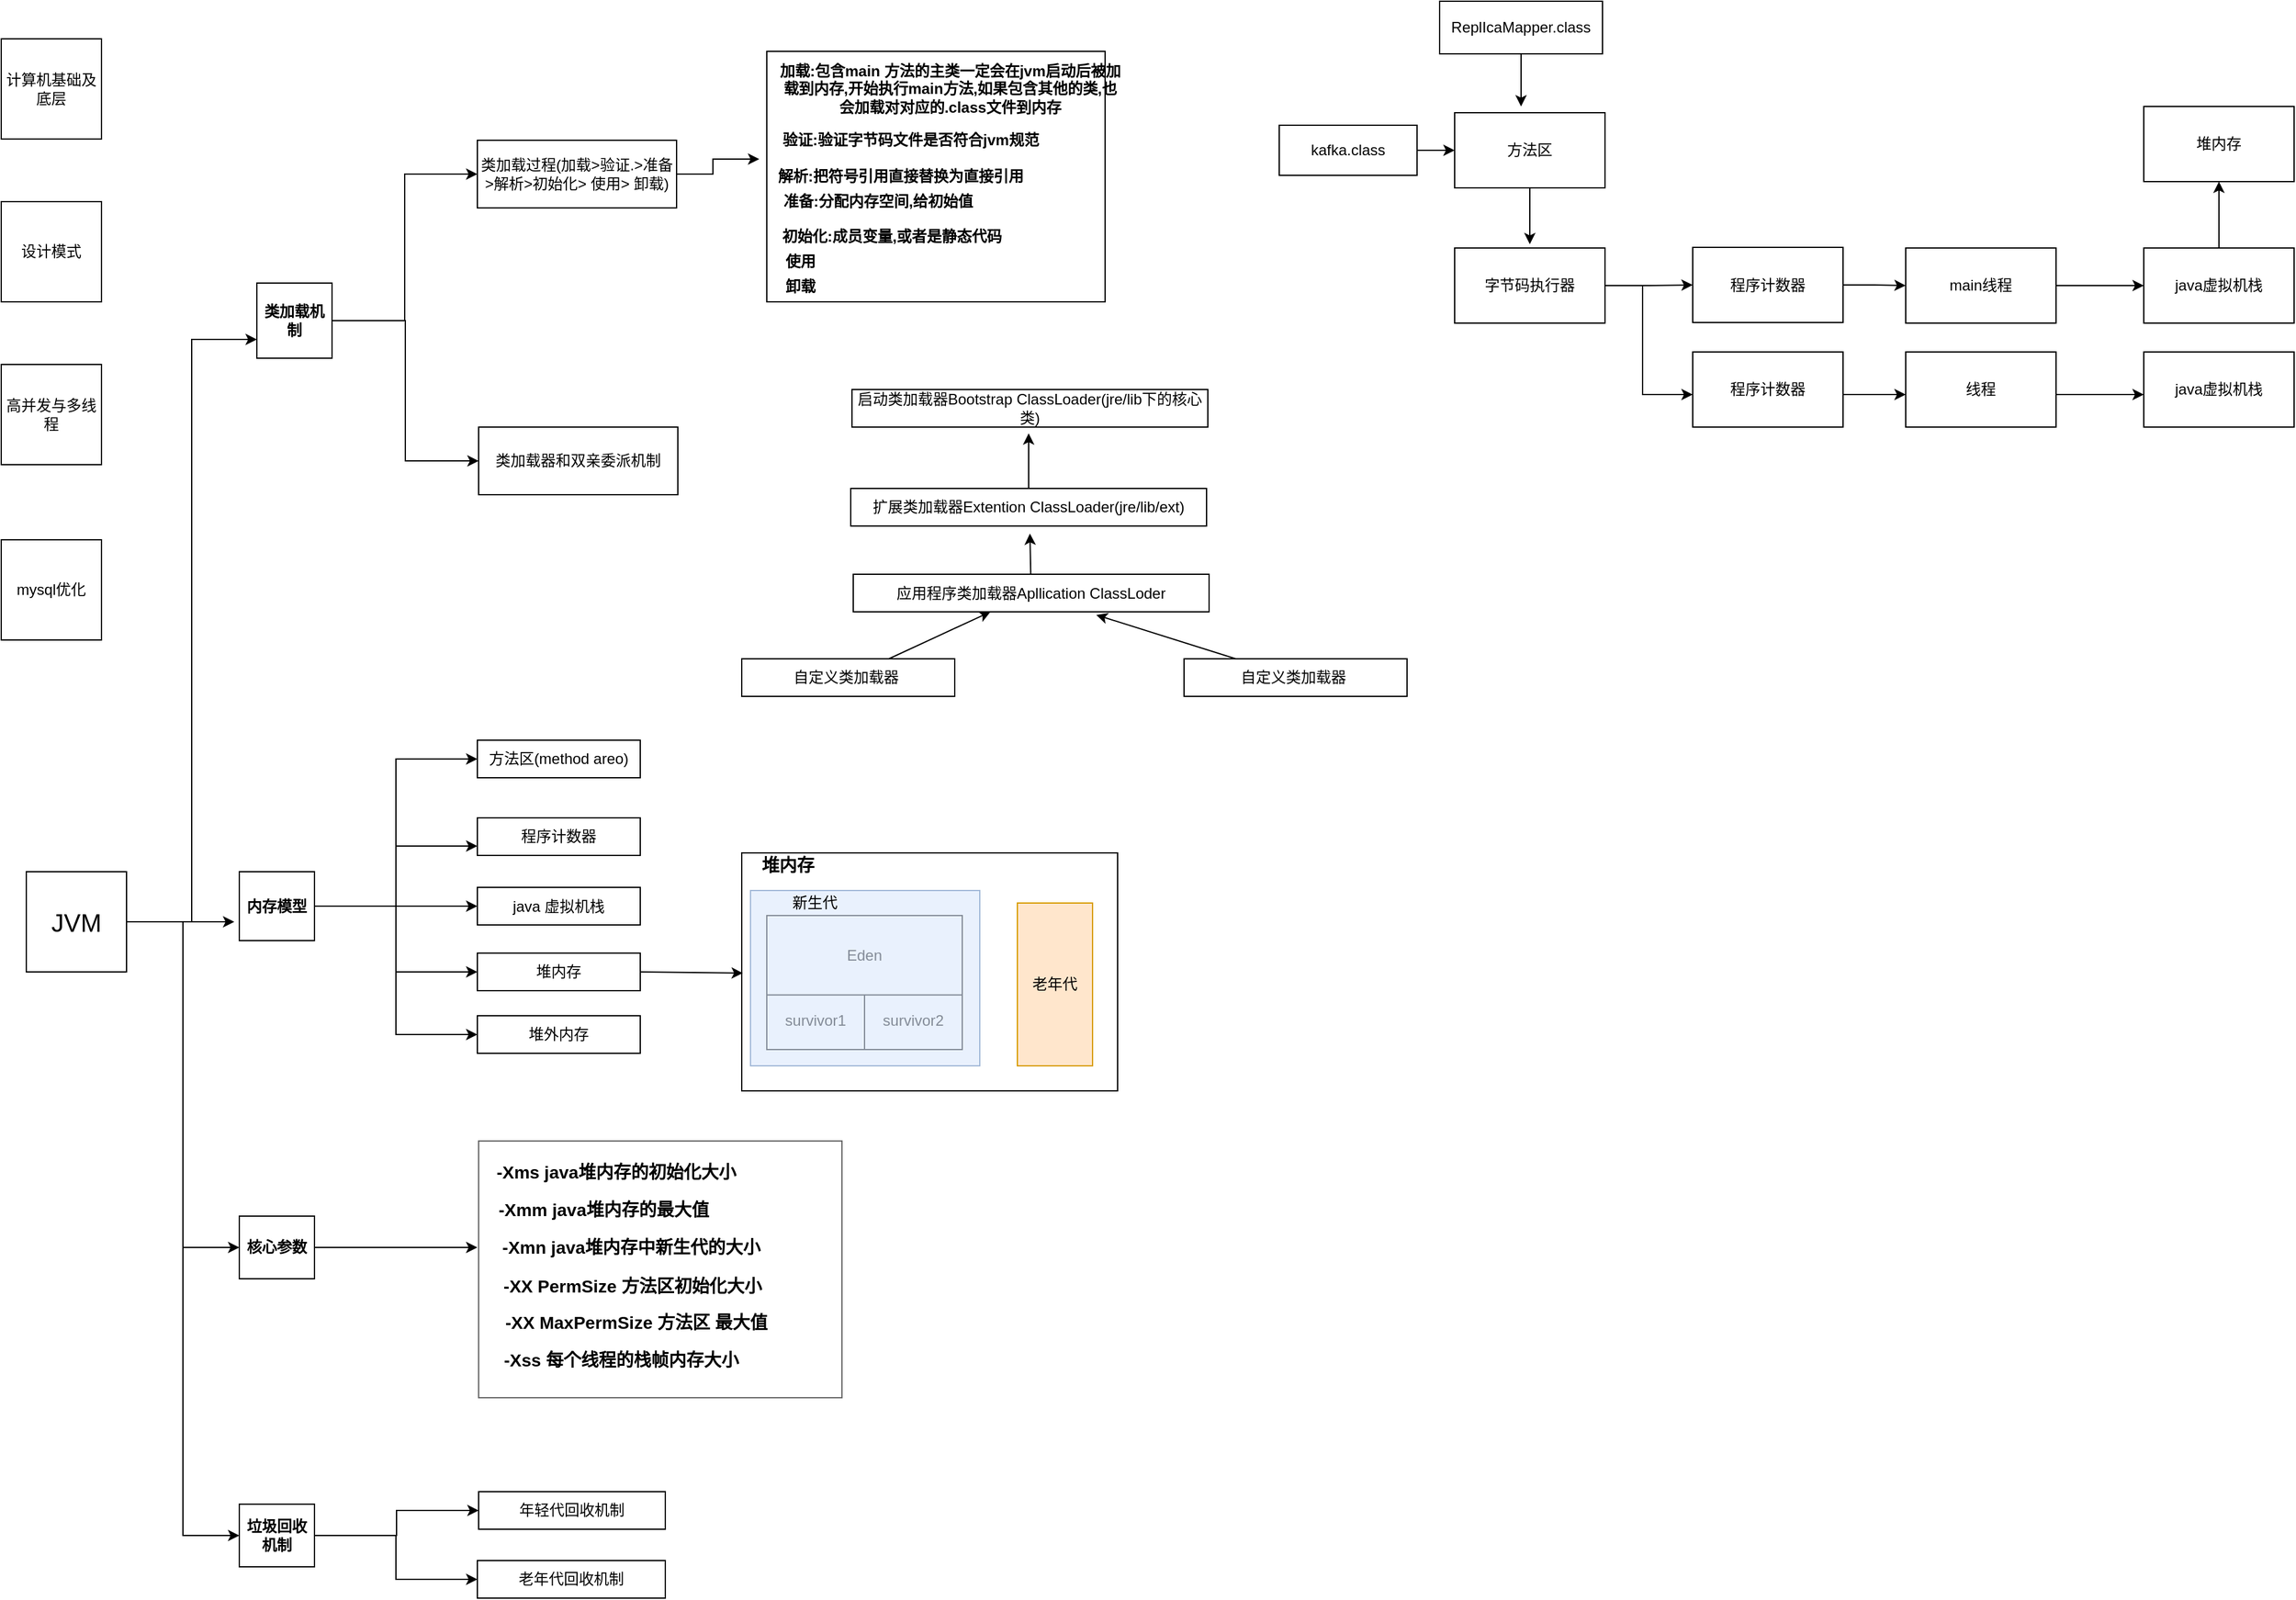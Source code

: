 <mxfile version="14.2.9" type="github">
  <diagram id="z3GyR7A54I9U31B_GoPv" name="Page-1">
    <mxGraphModel dx="925" dy="624" grid="1" gridSize="10" guides="1" tooltips="1" connect="1" arrows="1" fold="1" page="1" pageScale="1" pageWidth="827" pageHeight="1169" math="0" shadow="0">
      <root>
        <mxCell id="0" />
        <mxCell id="1" parent="0" />
        <mxCell id="F7ufn9WYuUFmv6JX8Vxq-1" value="计算机基础及底层" style="whiteSpace=wrap;html=1;aspect=fixed;" parent="1" vertex="1">
          <mxGeometry x="150" y="60" width="80" height="80" as="geometry" />
        </mxCell>
        <mxCell id="F7ufn9WYuUFmv6JX8Vxq-2" value="设计模式" style="whiteSpace=wrap;html=1;aspect=fixed;" parent="1" vertex="1">
          <mxGeometry x="150" y="190" width="80" height="80" as="geometry" />
        </mxCell>
        <mxCell id="F7ufn9WYuUFmv6JX8Vxq-3" value="高并发与多线程" style="whiteSpace=wrap;html=1;aspect=fixed;" parent="1" vertex="1">
          <mxGeometry x="150" y="320" width="80" height="80" as="geometry" />
        </mxCell>
        <mxCell id="F7ufn9WYuUFmv6JX8Vxq-4" value="mysql优化" style="whiteSpace=wrap;html=1;aspect=fixed;" parent="1" vertex="1">
          <mxGeometry x="150" y="460" width="80" height="80" as="geometry" />
        </mxCell>
        <mxCell id="in1QYTWhq0JFoHGU_2zg-88" style="edgeStyle=orthogonalEdgeStyle;rounded=0;orthogonalLoop=1;jettySize=auto;html=1;entryX=0;entryY=0.75;entryDx=0;entryDy=0;fontSize=14;" parent="1" source="0BP6MFCRVOub9Gm3sT_m-1" target="in1QYTWhq0JFoHGU_2zg-9" edge="1">
          <mxGeometry relative="1" as="geometry" />
        </mxCell>
        <mxCell id="in1QYTWhq0JFoHGU_2zg-89" style="edgeStyle=orthogonalEdgeStyle;rounded=0;orthogonalLoop=1;jettySize=auto;html=1;fontSize=14;" parent="1" edge="1">
          <mxGeometry relative="1" as="geometry">
            <mxPoint x="336" y="765" as="targetPoint" />
            <mxPoint x="256" y="765" as="sourcePoint" />
          </mxGeometry>
        </mxCell>
        <mxCell id="in1QYTWhq0JFoHGU_2zg-90" style="edgeStyle=orthogonalEdgeStyle;rounded=0;orthogonalLoop=1;jettySize=auto;html=1;exitX=1;exitY=0.5;exitDx=0;exitDy=0;entryX=0;entryY=0.5;entryDx=0;entryDy=0;fontSize=14;" parent="1" source="0BP6MFCRVOub9Gm3sT_m-1" target="in1QYTWhq0JFoHGU_2zg-2" edge="1">
          <mxGeometry relative="1" as="geometry" />
        </mxCell>
        <mxCell id="in1QYTWhq0JFoHGU_2zg-111" style="edgeStyle=orthogonalEdgeStyle;rounded=0;orthogonalLoop=1;jettySize=auto;html=1;entryX=0;entryY=0.5;entryDx=0;entryDy=0;fontSize=14;" parent="1" source="0BP6MFCRVOub9Gm3sT_m-1" target="in1QYTWhq0JFoHGU_2zg-3" edge="1">
          <mxGeometry relative="1" as="geometry" />
        </mxCell>
        <mxCell id="0BP6MFCRVOub9Gm3sT_m-1" value="&lt;font style=&quot;font-size: 20px&quot;&gt;JVM&lt;/font&gt;" style="whiteSpace=wrap;html=1;aspect=fixed;" parent="1" vertex="1">
          <mxGeometry x="170" y="725" width="80" height="80" as="geometry" />
        </mxCell>
        <mxCell id="in1QYTWhq0JFoHGU_2zg-91" style="edgeStyle=orthogonalEdgeStyle;rounded=0;orthogonalLoop=1;jettySize=auto;html=1;entryX=0;entryY=0.5;entryDx=0;entryDy=0;fontSize=14;" parent="1" source="in1QYTWhq0JFoHGU_2zg-1" target="in1QYTWhq0JFoHGU_2zg-87" edge="1">
          <mxGeometry relative="1" as="geometry" />
        </mxCell>
        <mxCell id="in1QYTWhq0JFoHGU_2zg-92" style="edgeStyle=orthogonalEdgeStyle;rounded=0;orthogonalLoop=1;jettySize=auto;html=1;entryX=0;entryY=0.75;entryDx=0;entryDy=0;fontSize=14;" parent="1" source="in1QYTWhq0JFoHGU_2zg-1" target="in1QYTWhq0JFoHGU_2zg-11" edge="1">
          <mxGeometry relative="1" as="geometry" />
        </mxCell>
        <mxCell id="in1QYTWhq0JFoHGU_2zg-94" style="edgeStyle=none;rounded=0;orthogonalLoop=1;jettySize=auto;html=1;exitX=1;exitY=0.5;exitDx=0;exitDy=0;entryX=0;entryY=0.5;entryDx=0;entryDy=0;fontSize=14;" parent="1" source="in1QYTWhq0JFoHGU_2zg-1" target="in1QYTWhq0JFoHGU_2zg-8" edge="1">
          <mxGeometry relative="1" as="geometry" />
        </mxCell>
        <mxCell id="in1QYTWhq0JFoHGU_2zg-95" style="edgeStyle=orthogonalEdgeStyle;rounded=0;orthogonalLoop=1;jettySize=auto;html=1;entryX=0;entryY=0.5;entryDx=0;entryDy=0;fontSize=14;" parent="1" source="in1QYTWhq0JFoHGU_2zg-1" target="in1QYTWhq0JFoHGU_2zg-7" edge="1">
          <mxGeometry relative="1" as="geometry" />
        </mxCell>
        <mxCell id="in1QYTWhq0JFoHGU_2zg-96" style="edgeStyle=orthogonalEdgeStyle;rounded=0;orthogonalLoop=1;jettySize=auto;html=1;entryX=0;entryY=0.5;entryDx=0;entryDy=0;fontSize=14;" parent="1" source="in1QYTWhq0JFoHGU_2zg-1" target="in1QYTWhq0JFoHGU_2zg-10" edge="1">
          <mxGeometry relative="1" as="geometry" />
        </mxCell>
        <mxCell id="in1QYTWhq0JFoHGU_2zg-1" value="&lt;b&gt;内存模型&lt;/b&gt;" style="rounded=0;whiteSpace=wrap;html=1;" parent="1" vertex="1">
          <mxGeometry x="340" y="725" width="60" height="55" as="geometry" />
        </mxCell>
        <mxCell id="in1QYTWhq0JFoHGU_2zg-109" style="edgeStyle=none;rounded=0;orthogonalLoop=1;jettySize=auto;html=1;fontSize=14;" parent="1" source="in1QYTWhq0JFoHGU_2zg-2" edge="1">
          <mxGeometry relative="1" as="geometry">
            <mxPoint x="530" y="1025" as="targetPoint" />
          </mxGeometry>
        </mxCell>
        <mxCell id="in1QYTWhq0JFoHGU_2zg-2" value="&lt;b&gt;核心参数&lt;/b&gt;" style="rounded=0;whiteSpace=wrap;html=1;" parent="1" vertex="1">
          <mxGeometry x="340" y="1000" width="60" height="50" as="geometry" />
        </mxCell>
        <mxCell id="in1QYTWhq0JFoHGU_2zg-113" style="edgeStyle=orthogonalEdgeStyle;rounded=0;orthogonalLoop=1;jettySize=auto;html=1;exitX=1;exitY=0.5;exitDx=0;exitDy=0;entryX=0;entryY=0.5;entryDx=0;entryDy=0;fontSize=14;" parent="1" source="in1QYTWhq0JFoHGU_2zg-3" target="in1QYTWhq0JFoHGU_2zg-4" edge="1">
          <mxGeometry relative="1" as="geometry" />
        </mxCell>
        <mxCell id="in1QYTWhq0JFoHGU_2zg-114" style="edgeStyle=orthogonalEdgeStyle;rounded=0;orthogonalLoop=1;jettySize=auto;html=1;entryX=0;entryY=0.5;entryDx=0;entryDy=0;fontSize=14;" parent="1" source="in1QYTWhq0JFoHGU_2zg-3" target="in1QYTWhq0JFoHGU_2zg-5" edge="1">
          <mxGeometry relative="1" as="geometry" />
        </mxCell>
        <mxCell id="in1QYTWhq0JFoHGU_2zg-3" value="&lt;b&gt;垃圾回收机制&lt;/b&gt;" style="rounded=0;whiteSpace=wrap;html=1;" parent="1" vertex="1">
          <mxGeometry x="340" y="1230" width="60" height="50" as="geometry" />
        </mxCell>
        <mxCell id="in1QYTWhq0JFoHGU_2zg-4" value="年轻代回收机制" style="rounded=0;whiteSpace=wrap;html=1;" parent="1" vertex="1">
          <mxGeometry x="531" y="1220" width="149" height="30" as="geometry" />
        </mxCell>
        <mxCell id="in1QYTWhq0JFoHGU_2zg-5" value="老年代回收机制" style="rounded=0;whiteSpace=wrap;html=1;" parent="1" vertex="1">
          <mxGeometry x="530" y="1275" width="150" height="30" as="geometry" />
        </mxCell>
        <mxCell id="in1QYTWhq0JFoHGU_2zg-110" style="edgeStyle=none;rounded=0;orthogonalLoop=1;jettySize=auto;html=1;exitX=1;exitY=0.5;exitDx=0;exitDy=0;entryX=0.003;entryY=0.505;entryDx=0;entryDy=0;entryPerimeter=0;fontSize=14;" parent="1" source="in1QYTWhq0JFoHGU_2zg-7" target="in1QYTWhq0JFoHGU_2zg-81" edge="1">
          <mxGeometry relative="1" as="geometry" />
        </mxCell>
        <mxCell id="in1QYTWhq0JFoHGU_2zg-7" value="堆内存" style="rounded=0;whiteSpace=wrap;html=1;" parent="1" vertex="1">
          <mxGeometry x="530" y="790" width="130" height="30" as="geometry" />
        </mxCell>
        <mxCell id="in1QYTWhq0JFoHGU_2zg-8" value="java 虚拟机栈" style="rounded=0;whiteSpace=wrap;html=1;" parent="1" vertex="1">
          <mxGeometry x="530" y="737.5" width="130" height="30" as="geometry" />
        </mxCell>
        <mxCell id="WIEAwptK6OVoQAMgSk5o-18" style="edgeStyle=orthogonalEdgeStyle;rounded=0;orthogonalLoop=1;jettySize=auto;html=1;entryX=0;entryY=0.5;entryDx=0;entryDy=0;" parent="1" source="in1QYTWhq0JFoHGU_2zg-9" target="WIEAwptK6OVoQAMgSk5o-2" edge="1">
          <mxGeometry relative="1" as="geometry">
            <mxPoint x="524" y="285" as="targetPoint" />
          </mxGeometry>
        </mxCell>
        <mxCell id="WIEAwptK6OVoQAMgSk5o-28" style="edgeStyle=orthogonalEdgeStyle;rounded=0;orthogonalLoop=1;jettySize=auto;html=1;entryX=0;entryY=0.5;entryDx=0;entryDy=0;" parent="1" source="in1QYTWhq0JFoHGU_2zg-9" target="WIEAwptK6OVoQAMgSk5o-24" edge="1">
          <mxGeometry relative="1" as="geometry" />
        </mxCell>
        <mxCell id="in1QYTWhq0JFoHGU_2zg-9" value="&lt;b&gt;类加载机制&lt;/b&gt;" style="rounded=0;whiteSpace=wrap;html=1;" parent="1" vertex="1">
          <mxGeometry x="354" y="255" width="60" height="60" as="geometry" />
        </mxCell>
        <mxCell id="in1QYTWhq0JFoHGU_2zg-10" value="堆外内存" style="rounded=0;whiteSpace=wrap;html=1;" parent="1" vertex="1">
          <mxGeometry x="530" y="840" width="130" height="30" as="geometry" />
        </mxCell>
        <mxCell id="in1QYTWhq0JFoHGU_2zg-11" value="程序计数器" style="rounded=0;whiteSpace=wrap;html=1;" parent="1" vertex="1">
          <mxGeometry x="530" y="682" width="130" height="30" as="geometry" />
        </mxCell>
        <mxCell id="in1QYTWhq0JFoHGU_2zg-87" value="方法区(method areo)" style="rounded=0;whiteSpace=wrap;html=1;" parent="1" vertex="1">
          <mxGeometry x="530" y="620" width="130" height="30" as="geometry" />
        </mxCell>
        <mxCell id="in1QYTWhq0JFoHGU_2zg-63" value="" style="shape=table;html=1;whiteSpace=wrap;startSize=0;container=1;collapsible=0;childLayout=tableLayout;" parent="1" vertex="1">
          <mxGeometry x="761" y="821.42" width="156" height="45.58" as="geometry" />
        </mxCell>
        <mxCell id="in1QYTWhq0JFoHGU_2zg-64" value="" style="shape=partialRectangle;html=1;whiteSpace=wrap;collapsible=0;dropTarget=0;pointerEvents=0;fillColor=none;top=0;left=0;bottom=0;right=0;points=[[0,0.5],[1,0.5]];portConstraint=eastwest;" parent="in1QYTWhq0JFoHGU_2zg-63" vertex="1">
          <mxGeometry width="156" height="46" as="geometry" />
        </mxCell>
        <mxCell id="in1QYTWhq0JFoHGU_2zg-65" value="survivor1" style="shape=partialRectangle;html=1;whiteSpace=wrap;connectable=0;overflow=hidden;fillColor=none;top=0;left=0;bottom=0;right=0;" parent="in1QYTWhq0JFoHGU_2zg-64" vertex="1">
          <mxGeometry width="78" height="46" as="geometry" />
        </mxCell>
        <mxCell id="in1QYTWhq0JFoHGU_2zg-66" value="survivor2" style="shape=partialRectangle;html=1;whiteSpace=wrap;connectable=0;overflow=hidden;fillColor=none;top=0;left=0;bottom=0;right=0;" parent="in1QYTWhq0JFoHGU_2zg-64" vertex="1">
          <mxGeometry x="78" width="78" height="46" as="geometry" />
        </mxCell>
        <mxCell id="in1QYTWhq0JFoHGU_2zg-67" value="" style="shape=table;html=1;whiteSpace=wrap;startSize=0;container=1;collapsible=0;childLayout=tableLayout;" parent="1" vertex="1">
          <mxGeometry x="761" y="760" width="156" height="63.42" as="geometry" />
        </mxCell>
        <mxCell id="in1QYTWhq0JFoHGU_2zg-68" value="" style="shape=partialRectangle;html=1;whiteSpace=wrap;collapsible=0;dropTarget=0;pointerEvents=0;fillColor=none;top=0;left=0;bottom=0;right=0;points=[[0,0.5],[1,0.5]];portConstraint=eastwest;" parent="in1QYTWhq0JFoHGU_2zg-67" vertex="1">
          <mxGeometry width="156" height="63" as="geometry" />
        </mxCell>
        <mxCell id="in1QYTWhq0JFoHGU_2zg-69" value="Eden" style="shape=partialRectangle;html=1;whiteSpace=wrap;connectable=0;overflow=hidden;fillColor=none;top=0;left=0;bottom=0;right=0;" parent="in1QYTWhq0JFoHGU_2zg-68" vertex="1">
          <mxGeometry width="156" height="63" as="geometry" />
        </mxCell>
        <mxCell id="in1QYTWhq0JFoHGU_2zg-77" value="" style="shape=table;html=1;whiteSpace=wrap;startSize=0;container=1;collapsible=0;childLayout=tableLayout;fillColor=#ffe6cc;strokeColor=#d79b00;" parent="1" vertex="1">
          <mxGeometry x="961" y="750" width="60" height="130" as="geometry" />
        </mxCell>
        <mxCell id="in1QYTWhq0JFoHGU_2zg-78" value="" style="shape=partialRectangle;html=1;whiteSpace=wrap;collapsible=0;dropTarget=0;pointerEvents=0;fillColor=none;top=0;left=0;bottom=0;right=0;points=[[0,0.5],[1,0.5]];portConstraint=eastwest;" parent="in1QYTWhq0JFoHGU_2zg-77" vertex="1">
          <mxGeometry width="60" height="130" as="geometry" />
        </mxCell>
        <mxCell id="in1QYTWhq0JFoHGU_2zg-79" value="老年代" style="shape=partialRectangle;html=1;whiteSpace=wrap;connectable=0;overflow=hidden;fillColor=none;top=0;left=0;bottom=0;right=0;" parent="in1QYTWhq0JFoHGU_2zg-78" vertex="1">
          <mxGeometry width="60" height="130" as="geometry" />
        </mxCell>
        <mxCell id="in1QYTWhq0JFoHGU_2zg-76" value="" style="verticalLabelPosition=bottom;verticalAlign=top;html=1;shape=mxgraph.basic.rect;fillColor2=none;strokeWidth=1;size=20;indent=5;fillColor=#dae8fc;strokeColor=#6c8ebf;opacity=60;" parent="1" vertex="1">
          <mxGeometry x="748" y="740" width="183" height="140" as="geometry" />
        </mxCell>
        <mxCell id="in1QYTWhq0JFoHGU_2zg-80" value="新生代" style="text;html=1;align=center;verticalAlign=middle;resizable=0;points=[];autosize=1;" parent="1" vertex="1">
          <mxGeometry x="774" y="740" width="50" height="20" as="geometry" />
        </mxCell>
        <mxCell id="in1QYTWhq0JFoHGU_2zg-81" value="" style="verticalLabelPosition=bottom;verticalAlign=top;html=1;shape=mxgraph.basic.rect;fillColor2=none;strokeWidth=1;size=20;indent=5;fillColor=none;" parent="1" vertex="1">
          <mxGeometry x="741" y="710" width="300" height="190" as="geometry" />
        </mxCell>
        <mxCell id="in1QYTWhq0JFoHGU_2zg-85" value="&lt;b&gt;堆内存&lt;/b&gt;" style="text;html=1;strokeColor=none;fillColor=none;align=center;verticalAlign=middle;whiteSpace=wrap;rounded=0;fontSize=14;opacity=60;" parent="1" vertex="1">
          <mxGeometry x="748" y="710" width="60" height="20" as="geometry" />
        </mxCell>
        <mxCell id="in1QYTWhq0JFoHGU_2zg-98" value="" style="verticalLabelPosition=bottom;verticalAlign=top;html=1;shape=mxgraph.basic.rect;fillColor2=none;strokeWidth=1;size=20;indent=5;fillColor=none;fontSize=14;opacity=60;align=left;" parent="1" vertex="1">
          <mxGeometry x="531" y="940" width="290" height="205" as="geometry" />
        </mxCell>
        <mxCell id="in1QYTWhq0JFoHGU_2zg-100" value="&lt;div style=&quot;text-align: left ; line-height: 1.75&quot;&gt;-Xms  java堆内存的初始化大小&lt;/div&gt;" style="text;html=1;strokeColor=none;fillColor=none;align=center;verticalAlign=middle;whiteSpace=wrap;rounded=0;fontSize=14;opacity=60;fontStyle=1" parent="1" vertex="1">
          <mxGeometry x="541" y="955" width="200" height="20" as="geometry" />
        </mxCell>
        <mxCell id="in1QYTWhq0JFoHGU_2zg-101" value="&lt;div style=&quot;text-align: left ; line-height: 1.75&quot;&gt;-Xmm java堆内存的最大值&lt;/div&gt;" style="text;html=1;strokeColor=none;fillColor=none;align=center;verticalAlign=middle;whiteSpace=wrap;rounded=0;fontSize=14;opacity=60;fontStyle=1" parent="1" vertex="1">
          <mxGeometry x="531" y="985" width="200" height="20" as="geometry" />
        </mxCell>
        <mxCell id="in1QYTWhq0JFoHGU_2zg-102" value="&lt;div style=&quot;text-align: left ; line-height: 1.75&quot;&gt;-Xmn java堆内存中新生代的大小&lt;/div&gt;" style="text;html=1;strokeColor=none;fillColor=none;align=center;verticalAlign=middle;whiteSpace=wrap;rounded=0;fontSize=14;opacity=60;fontStyle=1" parent="1" vertex="1">
          <mxGeometry x="538" y="1015" width="230" height="20" as="geometry" />
        </mxCell>
        <mxCell id="in1QYTWhq0JFoHGU_2zg-103" value="&lt;div style=&quot;text-align: left ; line-height: 1.75&quot;&gt;&lt;div style=&quot;line-height: 1.75&quot;&gt;-XX PermSize 方法区初始化大小&lt;/div&gt;&lt;/div&gt;" style="text;html=1;strokeColor=none;fillColor=none;align=center;verticalAlign=middle;whiteSpace=wrap;rounded=0;fontSize=14;opacity=60;fontStyle=1" parent="1" vertex="1">
          <mxGeometry x="539" y="1046" width="230" height="20" as="geometry" />
        </mxCell>
        <mxCell id="in1QYTWhq0JFoHGU_2zg-104" value="&lt;div style=&quot;text-align: left ; line-height: 1.75&quot;&gt;&lt;div style=&quot;line-height: 1.75&quot;&gt;-XX MaxPermSize 方法区 最大值&lt;/div&gt;&lt;/div&gt;" style="text;html=1;strokeColor=none;fillColor=none;align=center;verticalAlign=middle;whiteSpace=wrap;rounded=0;fontSize=14;opacity=60;fontStyle=1" parent="1" vertex="1">
          <mxGeometry x="542" y="1075" width="230" height="20" as="geometry" />
        </mxCell>
        <mxCell id="in1QYTWhq0JFoHGU_2zg-108" value="&lt;div style=&quot;text-align: left ; line-height: 1.75&quot;&gt;&lt;div style=&quot;line-height: 1.75&quot;&gt;&lt;div style=&quot;line-height: 1.75&quot;&gt;-Xss   每个线程的栈帧内存大小&lt;/div&gt;&lt;/div&gt;&lt;/div&gt;" style="text;html=1;strokeColor=none;fillColor=none;align=center;verticalAlign=middle;whiteSpace=wrap;rounded=0;fontSize=14;opacity=60;fontStyle=1" parent="1" vertex="1">
          <mxGeometry x="530" y="1105" width="230" height="20" as="geometry" />
        </mxCell>
        <mxCell id="WIEAwptK6OVoQAMgSk5o-27" style="edgeStyle=orthogonalEdgeStyle;rounded=0;orthogonalLoop=1;jettySize=auto;html=1;entryX=0.033;entryY=-0.2;entryDx=0;entryDy=0;entryPerimeter=0;" parent="1" source="WIEAwptK6OVoQAMgSk5o-2" target="WIEAwptK6OVoQAMgSk5o-8" edge="1">
          <mxGeometry relative="1" as="geometry" />
        </mxCell>
        <mxCell id="WIEAwptK6OVoQAMgSk5o-2" value="类加载过程(加载&amp;gt;验证.&amp;gt;准备&amp;gt;解析&amp;gt;初始化&amp;gt; 使用&amp;gt; 卸载)" style="rounded=0;whiteSpace=wrap;html=1;" parent="1" vertex="1">
          <mxGeometry x="530" y="141" width="159" height="54" as="geometry" />
        </mxCell>
        <mxCell id="WIEAwptK6OVoQAMgSk5o-3" value="" style="rounded=0;whiteSpace=wrap;html=1;" parent="1" vertex="1">
          <mxGeometry x="761" y="70" width="270" height="200" as="geometry" />
        </mxCell>
        <mxCell id="WIEAwptK6OVoQAMgSk5o-5" value="加载:包含main 方法的主类一定会在jvm启动后被加载到内存,开始执行main方法,如果包含其他的类,也会加载对对应的.class文件到内存" style="text;html=1;strokeColor=none;fillColor=none;align=center;verticalAlign=middle;whiteSpace=wrap;rounded=0;fontStyle=1" parent="1" vertex="1">
          <mxGeometry x="768" y="90" width="279" height="20" as="geometry" />
        </mxCell>
        <mxCell id="WIEAwptK6OVoQAMgSk5o-6" value="验证:验证字节码文件是否符合jvm规范" style="text;html=1;strokeColor=none;fillColor=none;align=center;verticalAlign=middle;whiteSpace=wrap;rounded=0;fontStyle=1" parent="1" vertex="1">
          <mxGeometry x="740" y="131" width="272" height="20" as="geometry" />
        </mxCell>
        <mxCell id="WIEAwptK6OVoQAMgSk5o-7" value="准备:分配内存空间,给初始值" style="text;html=1;strokeColor=none;fillColor=none;align=center;verticalAlign=middle;whiteSpace=wrap;rounded=0;fontStyle=1" parent="1" vertex="1">
          <mxGeometry x="755" y="180" width="190" height="20" as="geometry" />
        </mxCell>
        <mxCell id="WIEAwptK6OVoQAMgSk5o-8" value="解析:把符号引用直接替换为直接引用" style="text;html=1;strokeColor=none;fillColor=none;align=center;verticalAlign=middle;whiteSpace=wrap;rounded=0;fontStyle=1" parent="1" vertex="1">
          <mxGeometry x="747" y="160" width="242" height="20" as="geometry" />
        </mxCell>
        <mxCell id="WIEAwptK6OVoQAMgSk5o-9" value="初始化:成员变量,或者是静态代码" style="text;html=1;strokeColor=none;fillColor=none;align=center;verticalAlign=middle;whiteSpace=wrap;rounded=0;fontStyle=1" parent="1" vertex="1">
          <mxGeometry x="755" y="208" width="212" height="20" as="geometry" />
        </mxCell>
        <mxCell id="WIEAwptK6OVoQAMgSk5o-11" value="卸载" style="text;html=1;strokeColor=none;fillColor=none;align=center;verticalAlign=middle;whiteSpace=wrap;rounded=0;fontStyle=1" parent="1" vertex="1">
          <mxGeometry x="768" y="248" width="40" height="20" as="geometry" />
        </mxCell>
        <mxCell id="WIEAwptK6OVoQAMgSk5o-17" value="使用" style="text;html=1;strokeColor=none;fillColor=none;align=center;verticalAlign=middle;whiteSpace=wrap;rounded=0;fontStyle=1" parent="1" vertex="1">
          <mxGeometry x="768" y="228" width="40" height="20" as="geometry" />
        </mxCell>
        <mxCell id="WIEAwptK6OVoQAMgSk5o-24" value="类加载器和双亲委派机制" style="rounded=0;whiteSpace=wrap;html=1;" parent="1" vertex="1">
          <mxGeometry x="531" y="370" width="159" height="54" as="geometry" />
        </mxCell>
        <mxCell id="zpKkLfYcL7zz8W2aOzbh-3" value="" style="edgeStyle=none;rounded=0;orthogonalLoop=1;jettySize=auto;html=1;" edge="1" parent="1" source="GlajLDLupA4pZ8vr5cQ3-1" target="GlajLDLupA4pZ8vr5cQ3-2">
          <mxGeometry relative="1" as="geometry" />
        </mxCell>
        <mxCell id="GlajLDLupA4pZ8vr5cQ3-1" value="自定义类加载器&amp;nbsp;" style="rounded=0;whiteSpace=wrap;html=1;" parent="1" vertex="1">
          <mxGeometry x="741" y="555" width="170" height="30" as="geometry" />
        </mxCell>
        <mxCell id="zpKkLfYcL7zz8W2aOzbh-5" style="rounded=0;orthogonalLoop=1;jettySize=auto;html=1;" edge="1" parent="1" source="GlajLDLupA4pZ8vr5cQ3-2">
          <mxGeometry relative="1" as="geometry">
            <mxPoint x="971" y="455" as="targetPoint" />
          </mxGeometry>
        </mxCell>
        <mxCell id="GlajLDLupA4pZ8vr5cQ3-2" value="应用程序类加载器Apllication ClassLoder" style="rounded=0;whiteSpace=wrap;html=1;" parent="1" vertex="1">
          <mxGeometry x="830" y="487.5" width="284" height="30" as="geometry" />
        </mxCell>
        <mxCell id="zpKkLfYcL7zz8W2aOzbh-6" style="edgeStyle=none;rounded=0;orthogonalLoop=1;jettySize=auto;html=1;" edge="1" parent="1" source="GlajLDLupA4pZ8vr5cQ3-3">
          <mxGeometry relative="1" as="geometry">
            <mxPoint x="970" y="375" as="targetPoint" />
          </mxGeometry>
        </mxCell>
        <mxCell id="GlajLDLupA4pZ8vr5cQ3-3" value="扩展类加载器Extention ClassLoader(jre/lib/ext)" style="rounded=0;whiteSpace=wrap;html=1;" parent="1" vertex="1">
          <mxGeometry x="828" y="419" width="284" height="30" as="geometry" />
        </mxCell>
        <mxCell id="GlajLDLupA4pZ8vr5cQ3-4" value="启动类加载器Bootstrap ClassLoader(jre/lib下的核心类)" style="rounded=0;whiteSpace=wrap;html=1;" parent="1" vertex="1">
          <mxGeometry x="829" y="340" width="284" height="30" as="geometry" />
        </mxCell>
        <mxCell id="GlajLDLupA4pZ8vr5cQ3-23" style="edgeStyle=none;rounded=0;orthogonalLoop=1;jettySize=auto;html=1;" parent="1" source="GlajLDLupA4pZ8vr5cQ3-6" edge="1">
          <mxGeometry relative="1" as="geometry">
            <mxPoint x="1370" y="224" as="targetPoint" />
          </mxGeometry>
        </mxCell>
        <mxCell id="GlajLDLupA4pZ8vr5cQ3-6" value="方法区" style="rounded=0;whiteSpace=wrap;html=1;" parent="1" vertex="1">
          <mxGeometry x="1310" y="119" width="120" height="60" as="geometry" />
        </mxCell>
        <mxCell id="GlajLDLupA4pZ8vr5cQ3-24" style="edgeStyle=orthogonalEdgeStyle;rounded=0;orthogonalLoop=1;jettySize=auto;html=1;entryX=0;entryY=0.5;entryDx=0;entryDy=0;" parent="1" source="GlajLDLupA4pZ8vr5cQ3-7" target="GlajLDLupA4pZ8vr5cQ3-8" edge="1">
          <mxGeometry relative="1" as="geometry" />
        </mxCell>
        <mxCell id="GlajLDLupA4pZ8vr5cQ3-25" style="edgeStyle=orthogonalEdgeStyle;rounded=0;orthogonalLoop=1;jettySize=auto;html=1;entryX=0;entryY=0.5;entryDx=0;entryDy=0;" parent="1" source="GlajLDLupA4pZ8vr5cQ3-7" edge="1">
          <mxGeometry relative="1" as="geometry">
            <mxPoint x="1500" y="344" as="targetPoint" />
            <Array as="points">
              <mxPoint x="1460" y="257" />
              <mxPoint x="1460" y="344" />
            </Array>
          </mxGeometry>
        </mxCell>
        <mxCell id="GlajLDLupA4pZ8vr5cQ3-7" value="字节码执行器" style="rounded=0;whiteSpace=wrap;html=1;" parent="1" vertex="1">
          <mxGeometry x="1310" y="227" width="120" height="60" as="geometry" />
        </mxCell>
        <mxCell id="GlajLDLupA4pZ8vr5cQ3-26" style="edgeStyle=orthogonalEdgeStyle;rounded=0;orthogonalLoop=1;jettySize=auto;html=1;exitX=1;exitY=0.5;exitDx=0;exitDy=0;entryX=0;entryY=0.5;entryDx=0;entryDy=0;" parent="1" source="GlajLDLupA4pZ8vr5cQ3-8" target="GlajLDLupA4pZ8vr5cQ3-11" edge="1">
          <mxGeometry relative="1" as="geometry" />
        </mxCell>
        <mxCell id="GlajLDLupA4pZ8vr5cQ3-8" value="程序计数器" style="rounded=0;whiteSpace=wrap;html=1;" parent="1" vertex="1">
          <mxGeometry x="1500" y="226.5" width="120" height="60" as="geometry" />
        </mxCell>
        <mxCell id="GlajLDLupA4pZ8vr5cQ3-27" style="edgeStyle=orthogonalEdgeStyle;rounded=0;orthogonalLoop=1;jettySize=auto;html=1;entryX=0;entryY=0.5;entryDx=0;entryDy=0;" parent="1" edge="1">
          <mxGeometry relative="1" as="geometry">
            <mxPoint x="1620" y="344" as="sourcePoint" />
            <mxPoint x="1670" y="344" as="targetPoint" />
          </mxGeometry>
        </mxCell>
        <mxCell id="GlajLDLupA4pZ8vr5cQ3-10" value="程序计数器" style="rounded=0;whiteSpace=wrap;html=1;" parent="1" vertex="1">
          <mxGeometry x="1500" y="310" width="120" height="60" as="geometry" />
        </mxCell>
        <mxCell id="GlajLDLupA4pZ8vr5cQ3-29" style="edgeStyle=orthogonalEdgeStyle;rounded=0;orthogonalLoop=1;jettySize=auto;html=1;entryX=0;entryY=0.5;entryDx=0;entryDy=0;" parent="1" source="GlajLDLupA4pZ8vr5cQ3-11" target="GlajLDLupA4pZ8vr5cQ3-13" edge="1">
          <mxGeometry relative="1" as="geometry" />
        </mxCell>
        <mxCell id="GlajLDLupA4pZ8vr5cQ3-11" value="main线程" style="rounded=0;whiteSpace=wrap;html=1;" parent="1" vertex="1">
          <mxGeometry x="1670" y="227" width="120" height="60" as="geometry" />
        </mxCell>
        <mxCell id="GlajLDLupA4pZ8vr5cQ3-28" style="edgeStyle=orthogonalEdgeStyle;rounded=0;orthogonalLoop=1;jettySize=auto;html=1;entryX=0;entryY=0.5;entryDx=0;entryDy=0;" parent="1" edge="1">
          <mxGeometry relative="1" as="geometry">
            <mxPoint x="1790" y="344" as="sourcePoint" />
            <mxPoint x="1860" y="344" as="targetPoint" />
          </mxGeometry>
        </mxCell>
        <mxCell id="GlajLDLupA4pZ8vr5cQ3-12" value="线程" style="rounded=0;whiteSpace=wrap;html=1;" parent="1" vertex="1">
          <mxGeometry x="1670" y="310" width="120" height="60" as="geometry" />
        </mxCell>
        <mxCell id="GlajLDLupA4pZ8vr5cQ3-30" style="edgeStyle=orthogonalEdgeStyle;rounded=0;orthogonalLoop=1;jettySize=auto;html=1;entryX=0.5;entryY=1;entryDx=0;entryDy=0;" parent="1" source="GlajLDLupA4pZ8vr5cQ3-13" target="GlajLDLupA4pZ8vr5cQ3-15" edge="1">
          <mxGeometry relative="1" as="geometry" />
        </mxCell>
        <mxCell id="GlajLDLupA4pZ8vr5cQ3-13" value="java虚拟机栈" style="rounded=0;whiteSpace=wrap;html=1;" parent="1" vertex="1">
          <mxGeometry x="1860" y="227" width="120" height="60" as="geometry" />
        </mxCell>
        <mxCell id="GlajLDLupA4pZ8vr5cQ3-14" value="java虚拟机栈" style="rounded=0;whiteSpace=wrap;html=1;" parent="1" vertex="1">
          <mxGeometry x="1860" y="310" width="120" height="60" as="geometry" />
        </mxCell>
        <mxCell id="GlajLDLupA4pZ8vr5cQ3-15" value="堆内存" style="rounded=0;whiteSpace=wrap;html=1;" parent="1" vertex="1">
          <mxGeometry x="1860" y="114" width="120" height="60" as="geometry" />
        </mxCell>
        <mxCell id="GlajLDLupA4pZ8vr5cQ3-20" style="edgeStyle=orthogonalEdgeStyle;rounded=0;orthogonalLoop=1;jettySize=auto;html=1;" parent="1" source="GlajLDLupA4pZ8vr5cQ3-17" edge="1">
          <mxGeometry relative="1" as="geometry">
            <mxPoint x="1363" y="114" as="targetPoint" />
          </mxGeometry>
        </mxCell>
        <mxCell id="GlajLDLupA4pZ8vr5cQ3-17" value="&lt;span&gt;ReplIcaMapper.class&lt;/span&gt;" style="rounded=0;whiteSpace=wrap;html=1;fillColor=none;" parent="1" vertex="1">
          <mxGeometry x="1298" y="30" width="130" height="42" as="geometry" />
        </mxCell>
        <mxCell id="GlajLDLupA4pZ8vr5cQ3-22" style="edgeStyle=none;rounded=0;orthogonalLoop=1;jettySize=auto;html=1;entryX=0;entryY=0.5;entryDx=0;entryDy=0;" parent="1" source="GlajLDLupA4pZ8vr5cQ3-18" target="GlajLDLupA4pZ8vr5cQ3-6" edge="1">
          <mxGeometry relative="1" as="geometry" />
        </mxCell>
        <mxCell id="GlajLDLupA4pZ8vr5cQ3-18" value="&lt;span&gt;kafka.class&lt;/span&gt;" style="rounded=0;whiteSpace=wrap;html=1;fillColor=none;" parent="1" vertex="1">
          <mxGeometry x="1170" y="129" width="110" height="40" as="geometry" />
        </mxCell>
        <mxCell id="zpKkLfYcL7zz8W2aOzbh-4" style="edgeStyle=none;rounded=0;orthogonalLoop=1;jettySize=auto;html=1;entryX=0.683;entryY=1.083;entryDx=0;entryDy=0;entryPerimeter=0;" edge="1" parent="1" source="zpKkLfYcL7zz8W2aOzbh-2" target="GlajLDLupA4pZ8vr5cQ3-2">
          <mxGeometry relative="1" as="geometry" />
        </mxCell>
        <mxCell id="zpKkLfYcL7zz8W2aOzbh-2" value="自定义类加载器&amp;nbsp;" style="rounded=0;whiteSpace=wrap;html=1;" vertex="1" parent="1">
          <mxGeometry x="1094" y="555" width="178" height="30" as="geometry" />
        </mxCell>
      </root>
    </mxGraphModel>
  </diagram>
</mxfile>
